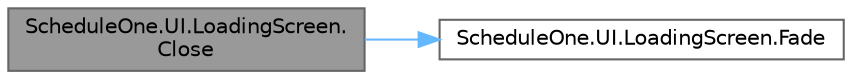 digraph "ScheduleOne.UI.LoadingScreen.Close"
{
 // LATEX_PDF_SIZE
  bgcolor="transparent";
  edge [fontname=Helvetica,fontsize=10,labelfontname=Helvetica,labelfontsize=10];
  node [fontname=Helvetica,fontsize=10,shape=box,height=0.2,width=0.4];
  rankdir="LR";
  Node1 [id="Node000001",label="ScheduleOne.UI.LoadingScreen.\lClose",height=0.2,width=0.4,color="gray40", fillcolor="grey60", style="filled", fontcolor="black",tooltip=" "];
  Node1 -> Node2 [id="edge1_Node000001_Node000002",color="steelblue1",style="solid",tooltip=" "];
  Node2 [id="Node000002",label="ScheduleOne.UI.LoadingScreen.Fade",height=0.2,width=0.4,color="grey40", fillcolor="white", style="filled",URL="$class_schedule_one_1_1_u_i_1_1_loading_screen.html#a7cc0877519a76e21bf769a669f4c72d0",tooltip=" "];
}

